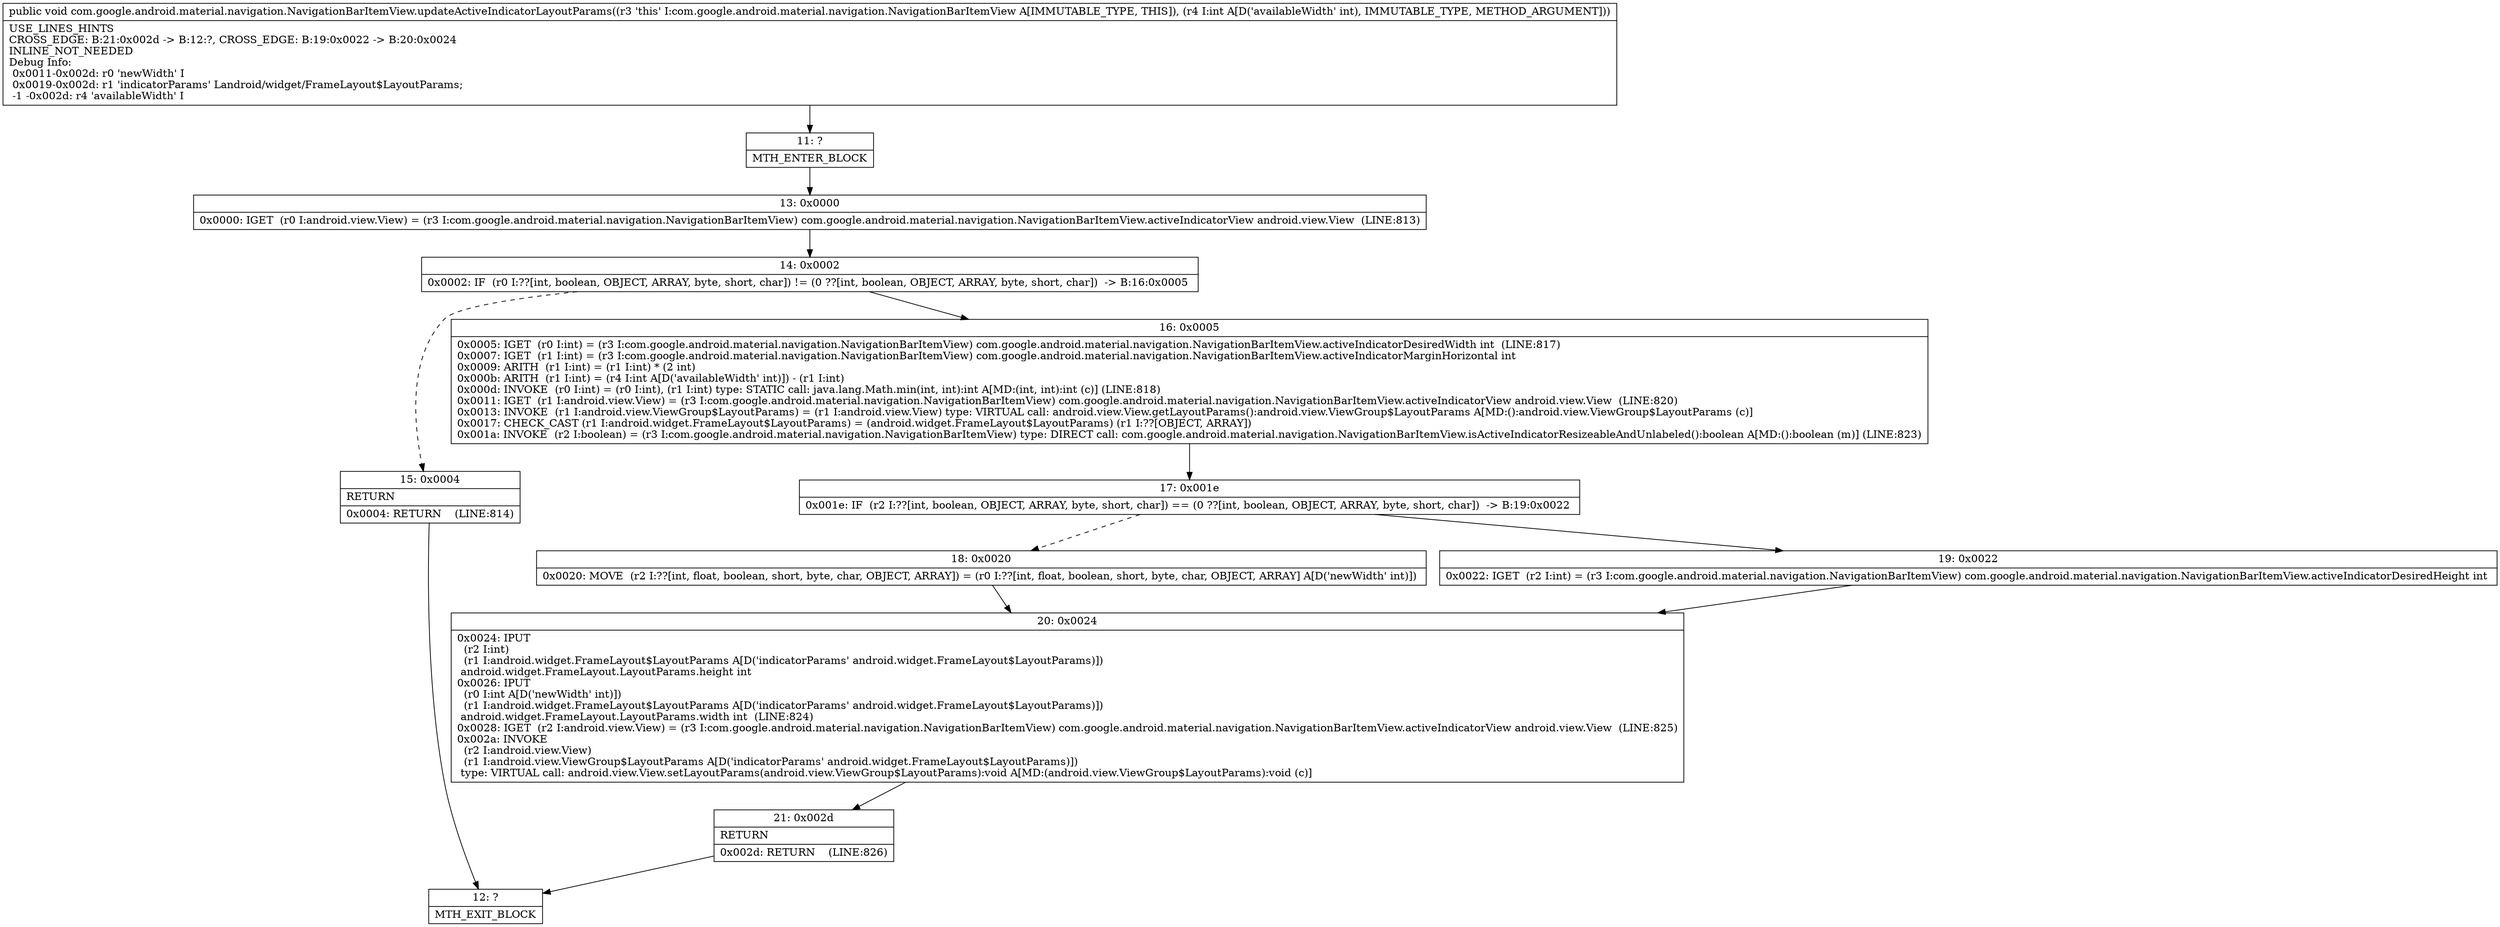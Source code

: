 digraph "CFG forcom.google.android.material.navigation.NavigationBarItemView.updateActiveIndicatorLayoutParams(I)V" {
Node_11 [shape=record,label="{11\:\ ?|MTH_ENTER_BLOCK\l}"];
Node_13 [shape=record,label="{13\:\ 0x0000|0x0000: IGET  (r0 I:android.view.View) = (r3 I:com.google.android.material.navigation.NavigationBarItemView) com.google.android.material.navigation.NavigationBarItemView.activeIndicatorView android.view.View  (LINE:813)\l}"];
Node_14 [shape=record,label="{14\:\ 0x0002|0x0002: IF  (r0 I:??[int, boolean, OBJECT, ARRAY, byte, short, char]) != (0 ??[int, boolean, OBJECT, ARRAY, byte, short, char])  \-\> B:16:0x0005 \l}"];
Node_15 [shape=record,label="{15\:\ 0x0004|RETURN\l|0x0004: RETURN    (LINE:814)\l}"];
Node_12 [shape=record,label="{12\:\ ?|MTH_EXIT_BLOCK\l}"];
Node_16 [shape=record,label="{16\:\ 0x0005|0x0005: IGET  (r0 I:int) = (r3 I:com.google.android.material.navigation.NavigationBarItemView) com.google.android.material.navigation.NavigationBarItemView.activeIndicatorDesiredWidth int  (LINE:817)\l0x0007: IGET  (r1 I:int) = (r3 I:com.google.android.material.navigation.NavigationBarItemView) com.google.android.material.navigation.NavigationBarItemView.activeIndicatorMarginHorizontal int \l0x0009: ARITH  (r1 I:int) = (r1 I:int) * (2 int) \l0x000b: ARITH  (r1 I:int) = (r4 I:int A[D('availableWidth' int)]) \- (r1 I:int) \l0x000d: INVOKE  (r0 I:int) = (r0 I:int), (r1 I:int) type: STATIC call: java.lang.Math.min(int, int):int A[MD:(int, int):int (c)] (LINE:818)\l0x0011: IGET  (r1 I:android.view.View) = (r3 I:com.google.android.material.navigation.NavigationBarItemView) com.google.android.material.navigation.NavigationBarItemView.activeIndicatorView android.view.View  (LINE:820)\l0x0013: INVOKE  (r1 I:android.view.ViewGroup$LayoutParams) = (r1 I:android.view.View) type: VIRTUAL call: android.view.View.getLayoutParams():android.view.ViewGroup$LayoutParams A[MD:():android.view.ViewGroup$LayoutParams (c)]\l0x0017: CHECK_CAST (r1 I:android.widget.FrameLayout$LayoutParams) = (android.widget.FrameLayout$LayoutParams) (r1 I:??[OBJECT, ARRAY]) \l0x001a: INVOKE  (r2 I:boolean) = (r3 I:com.google.android.material.navigation.NavigationBarItemView) type: DIRECT call: com.google.android.material.navigation.NavigationBarItemView.isActiveIndicatorResizeableAndUnlabeled():boolean A[MD:():boolean (m)] (LINE:823)\l}"];
Node_17 [shape=record,label="{17\:\ 0x001e|0x001e: IF  (r2 I:??[int, boolean, OBJECT, ARRAY, byte, short, char]) == (0 ??[int, boolean, OBJECT, ARRAY, byte, short, char])  \-\> B:19:0x0022 \l}"];
Node_18 [shape=record,label="{18\:\ 0x0020|0x0020: MOVE  (r2 I:??[int, float, boolean, short, byte, char, OBJECT, ARRAY]) = (r0 I:??[int, float, boolean, short, byte, char, OBJECT, ARRAY] A[D('newWidth' int)]) \l}"];
Node_20 [shape=record,label="{20\:\ 0x0024|0x0024: IPUT  \l  (r2 I:int)\l  (r1 I:android.widget.FrameLayout$LayoutParams A[D('indicatorParams' android.widget.FrameLayout$LayoutParams)])\l android.widget.FrameLayout.LayoutParams.height int \l0x0026: IPUT  \l  (r0 I:int A[D('newWidth' int)])\l  (r1 I:android.widget.FrameLayout$LayoutParams A[D('indicatorParams' android.widget.FrameLayout$LayoutParams)])\l android.widget.FrameLayout.LayoutParams.width int  (LINE:824)\l0x0028: IGET  (r2 I:android.view.View) = (r3 I:com.google.android.material.navigation.NavigationBarItemView) com.google.android.material.navigation.NavigationBarItemView.activeIndicatorView android.view.View  (LINE:825)\l0x002a: INVOKE  \l  (r2 I:android.view.View)\l  (r1 I:android.view.ViewGroup$LayoutParams A[D('indicatorParams' android.widget.FrameLayout$LayoutParams)])\l type: VIRTUAL call: android.view.View.setLayoutParams(android.view.ViewGroup$LayoutParams):void A[MD:(android.view.ViewGroup$LayoutParams):void (c)]\l}"];
Node_21 [shape=record,label="{21\:\ 0x002d|RETURN\l|0x002d: RETURN    (LINE:826)\l}"];
Node_19 [shape=record,label="{19\:\ 0x0022|0x0022: IGET  (r2 I:int) = (r3 I:com.google.android.material.navigation.NavigationBarItemView) com.google.android.material.navigation.NavigationBarItemView.activeIndicatorDesiredHeight int \l}"];
MethodNode[shape=record,label="{public void com.google.android.material.navigation.NavigationBarItemView.updateActiveIndicatorLayoutParams((r3 'this' I:com.google.android.material.navigation.NavigationBarItemView A[IMMUTABLE_TYPE, THIS]), (r4 I:int A[D('availableWidth' int), IMMUTABLE_TYPE, METHOD_ARGUMENT]))  | USE_LINES_HINTS\lCROSS_EDGE: B:21:0x002d \-\> B:12:?, CROSS_EDGE: B:19:0x0022 \-\> B:20:0x0024\lINLINE_NOT_NEEDED\lDebug Info:\l  0x0011\-0x002d: r0 'newWidth' I\l  0x0019\-0x002d: r1 'indicatorParams' Landroid\/widget\/FrameLayout$LayoutParams;\l  \-1 \-0x002d: r4 'availableWidth' I\l}"];
MethodNode -> Node_11;Node_11 -> Node_13;
Node_13 -> Node_14;
Node_14 -> Node_15[style=dashed];
Node_14 -> Node_16;
Node_15 -> Node_12;
Node_16 -> Node_17;
Node_17 -> Node_18[style=dashed];
Node_17 -> Node_19;
Node_18 -> Node_20;
Node_20 -> Node_21;
Node_21 -> Node_12;
Node_19 -> Node_20;
}

